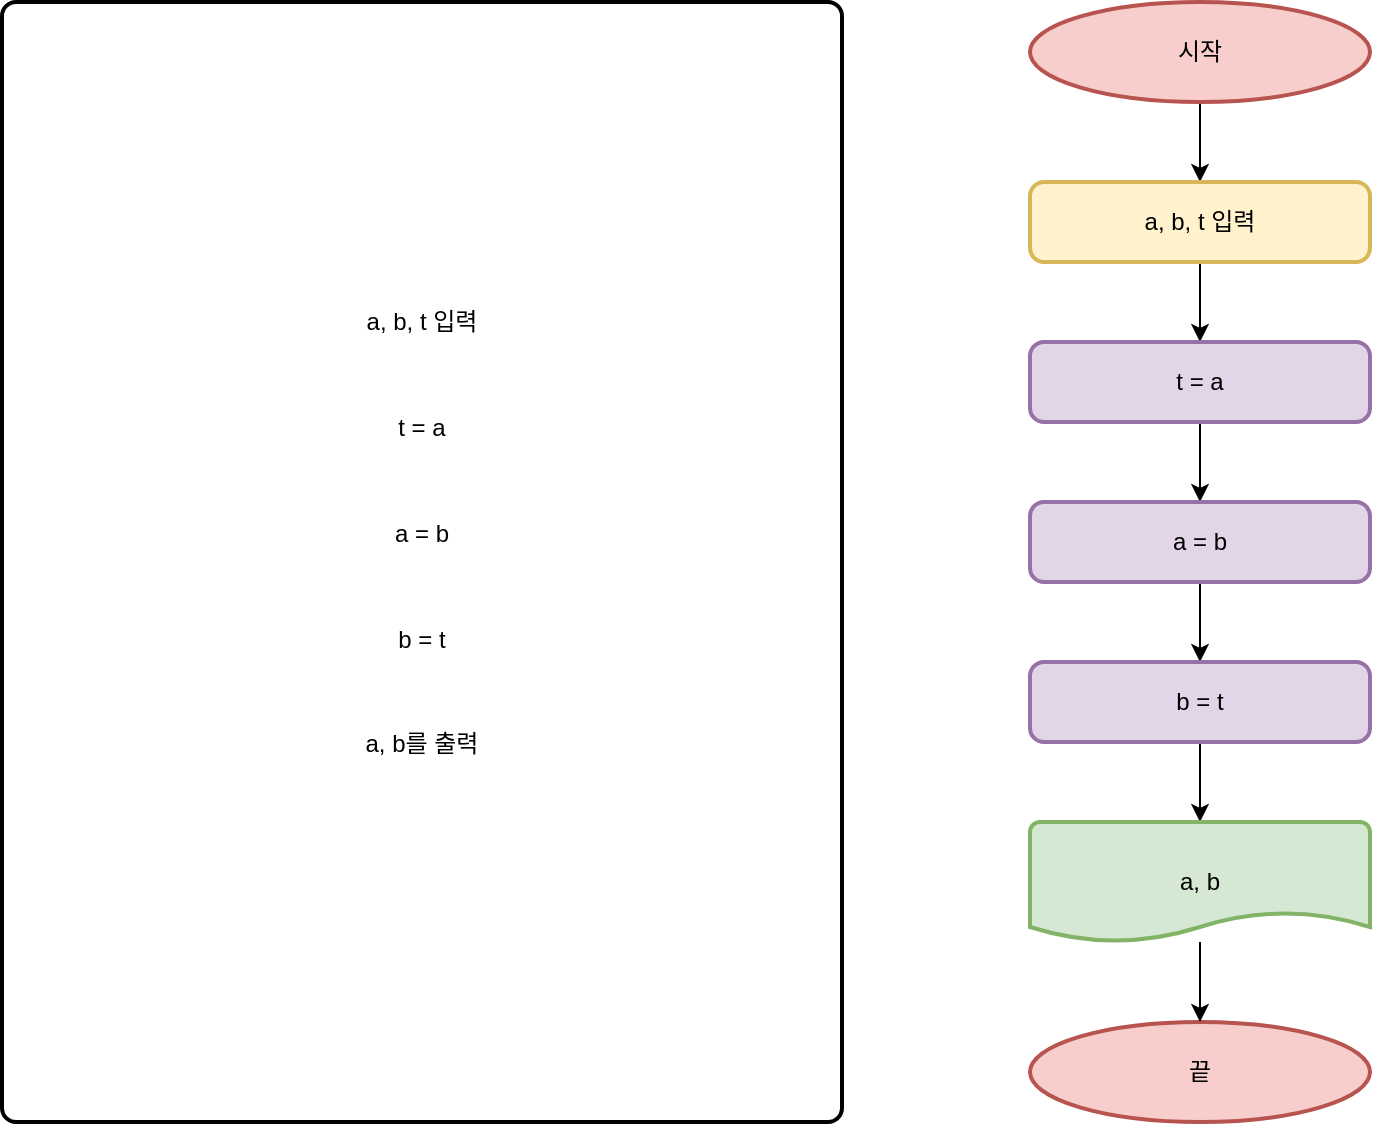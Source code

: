 <mxfile version="19.0.3" type="device"><diagram id="LXfwRqt2qFJjVcIsGvG6" name="Page-1"><mxGraphModel dx="1102" dy="857" grid="1" gridSize="10" guides="1" tooltips="1" connect="1" arrows="1" fold="1" page="1" pageScale="1" pageWidth="850" pageHeight="1100" math="0" shadow="0"><root><mxCell id="0"/><mxCell id="1" parent="0"/><mxCell id="_38jC0C94TJUsUnlql6A-1" value="&#10;&lt;p&gt;a, b, t 입력&lt;/p&gt;&#10;&lt;p&gt;t = a&lt;/p&gt;&#10;&lt;p&gt;a = b&lt;/p&gt;&#10;&lt;p&gt;b = t&lt;/p&gt;&#10;&lt;p&gt;a, b를 출력&lt;/p&gt;&#10;&#10;&#10;" style="rounded=1;whiteSpace=wrap;html=1;absoluteArcSize=1;arcSize=14;strokeWidth=2;" vertex="1" parent="1"><mxGeometry x="30" y="30" width="420" height="560" as="geometry"/></mxCell><mxCell id="_38jC0C94TJUsUnlql6A-10" style="edgeStyle=orthogonalEdgeStyle;rounded=0;orthogonalLoop=1;jettySize=auto;html=1;entryX=0.5;entryY=0;entryDx=0;entryDy=0;" edge="1" parent="1" source="_38jC0C94TJUsUnlql6A-2" target="_38jC0C94TJUsUnlql6A-4"><mxGeometry relative="1" as="geometry"/></mxCell><mxCell id="_38jC0C94TJUsUnlql6A-2" value="시작" style="strokeWidth=2;html=1;shape=mxgraph.flowchart.start_2;whiteSpace=wrap;fillColor=#f8cecc;strokeColor=#b85450;" vertex="1" parent="1"><mxGeometry x="544" y="30" width="170" height="50" as="geometry"/></mxCell><mxCell id="_38jC0C94TJUsUnlql6A-3" value="끝" style="strokeWidth=2;html=1;shape=mxgraph.flowchart.start_2;whiteSpace=wrap;fillColor=#f8cecc;strokeColor=#b85450;" vertex="1" parent="1"><mxGeometry x="544" y="540" width="170" height="50" as="geometry"/></mxCell><mxCell id="_38jC0C94TJUsUnlql6A-11" style="edgeStyle=orthogonalEdgeStyle;rounded=0;orthogonalLoop=1;jettySize=auto;html=1;entryX=0.5;entryY=0;entryDx=0;entryDy=0;" edge="1" parent="1" source="_38jC0C94TJUsUnlql6A-4" target="_38jC0C94TJUsUnlql6A-5"><mxGeometry relative="1" as="geometry"/></mxCell><mxCell id="_38jC0C94TJUsUnlql6A-4" value="a, b, t 입력" style="rounded=1;whiteSpace=wrap;html=1;absoluteArcSize=1;arcSize=14;strokeWidth=2;fillColor=#fff2cc;strokeColor=#d6b656;" vertex="1" parent="1"><mxGeometry x="544" y="120" width="170" height="40" as="geometry"/></mxCell><mxCell id="_38jC0C94TJUsUnlql6A-12" style="edgeStyle=orthogonalEdgeStyle;rounded=0;orthogonalLoop=1;jettySize=auto;html=1;exitX=0.5;exitY=1;exitDx=0;exitDy=0;" edge="1" parent="1" source="_38jC0C94TJUsUnlql6A-5" target="_38jC0C94TJUsUnlql6A-6"><mxGeometry relative="1" as="geometry"/></mxCell><mxCell id="_38jC0C94TJUsUnlql6A-5" value="t = a" style="rounded=1;whiteSpace=wrap;html=1;absoluteArcSize=1;arcSize=14;strokeWidth=2;fillColor=#e1d5e7;strokeColor=#9673a6;" vertex="1" parent="1"><mxGeometry x="544" y="200" width="170" height="40" as="geometry"/></mxCell><mxCell id="_38jC0C94TJUsUnlql6A-13" style="edgeStyle=orthogonalEdgeStyle;rounded=0;orthogonalLoop=1;jettySize=auto;html=1;exitX=0.5;exitY=1;exitDx=0;exitDy=0;entryX=0.5;entryY=0;entryDx=0;entryDy=0;" edge="1" parent="1" source="_38jC0C94TJUsUnlql6A-6" target="_38jC0C94TJUsUnlql6A-7"><mxGeometry relative="1" as="geometry"/></mxCell><mxCell id="_38jC0C94TJUsUnlql6A-6" value="a = b" style="rounded=1;whiteSpace=wrap;html=1;absoluteArcSize=1;arcSize=14;strokeWidth=2;fillColor=#e1d5e7;strokeColor=#9673a6;" vertex="1" parent="1"><mxGeometry x="544" y="280" width="170" height="40" as="geometry"/></mxCell><mxCell id="_38jC0C94TJUsUnlql6A-14" style="edgeStyle=orthogonalEdgeStyle;rounded=0;orthogonalLoop=1;jettySize=auto;html=1;entryX=0.5;entryY=0;entryDx=0;entryDy=0;entryPerimeter=0;" edge="1" parent="1" source="_38jC0C94TJUsUnlql6A-7" target="_38jC0C94TJUsUnlql6A-8"><mxGeometry relative="1" as="geometry"/></mxCell><mxCell id="_38jC0C94TJUsUnlql6A-7" value="b = t" style="rounded=1;whiteSpace=wrap;html=1;absoluteArcSize=1;arcSize=14;strokeWidth=2;fillColor=#e1d5e7;strokeColor=#9673a6;" vertex="1" parent="1"><mxGeometry x="544" y="360" width="170" height="40" as="geometry"/></mxCell><mxCell id="_38jC0C94TJUsUnlql6A-15" style="edgeStyle=orthogonalEdgeStyle;rounded=0;orthogonalLoop=1;jettySize=auto;html=1;entryX=0.5;entryY=0;entryDx=0;entryDy=0;entryPerimeter=0;" edge="1" parent="1" source="_38jC0C94TJUsUnlql6A-8" target="_38jC0C94TJUsUnlql6A-3"><mxGeometry relative="1" as="geometry"/></mxCell><mxCell id="_38jC0C94TJUsUnlql6A-8" value="a, b" style="strokeWidth=2;html=1;shape=mxgraph.flowchart.document2;whiteSpace=wrap;size=0.25;fillColor=#d5e8d4;strokeColor=#82b366;" vertex="1" parent="1"><mxGeometry x="544" y="440" width="170" height="60" as="geometry"/></mxCell></root></mxGraphModel></diagram></mxfile>